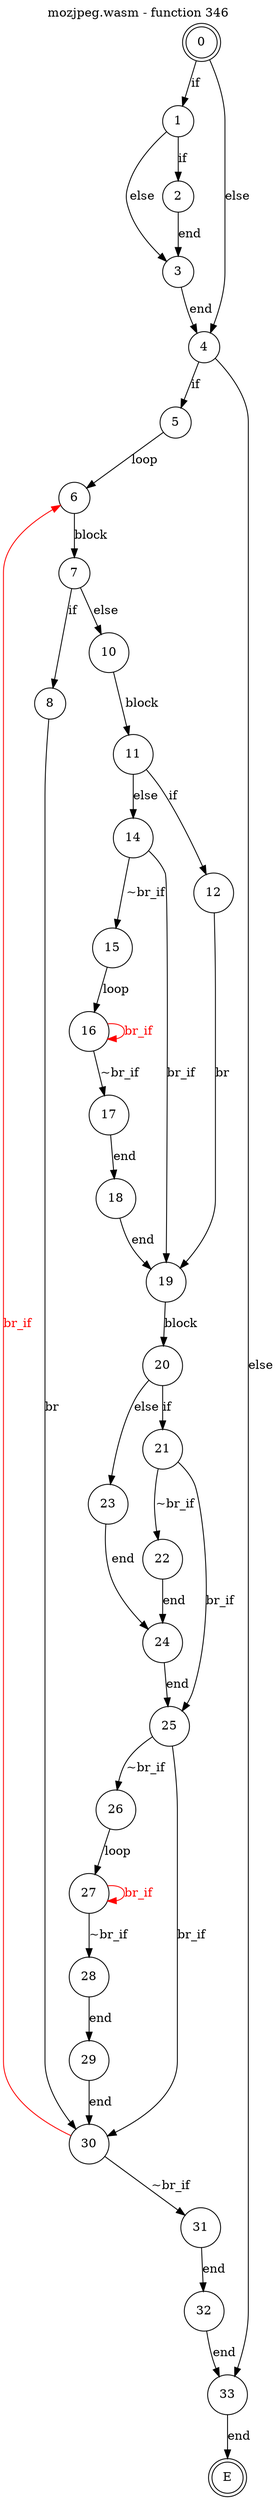 digraph finite_state_machine {
    label = "mozjpeg.wasm - function 346"
    labelloc =  t
    labelfontsize = 16
    labelfontcolor = black
    labelfontname = "Helvetica"
    node [shape = doublecircle]; 0 E ;
    node [shape = circle];
    0 -> 1[label="if"];
    0 -> 4[label="else"];
    1 -> 2[label="if"];
    1 -> 3[label="else"];
    2 -> 3[label="end"];
    3 -> 4[label="end"];
    4 -> 5[label="if"];
    4 -> 33[label="else"];
    5 -> 6[label="loop"];
    6 -> 7[label="block"];
    7 -> 8[label="if"];
    7 -> 10[label="else"];
    8 -> 30[label="br"];
    10 -> 11[label="block"];
    11 -> 12[label="if"];
    11 -> 14[label="else"];
    12 -> 19[label="br"];
    14 -> 15[label="~br_if"];
    14 -> 19[label="br_if"];
    15 -> 16[label="loop"];
    16 -> 17[label="~br_if"];
    16 -> 16[color="red" fontcolor="red" label="br_if"];
    17 -> 18[label="end"];
    18 -> 19[label="end"];
    19 -> 20[label="block"];
    20 -> 21[label="if"];
    20 -> 23[label="else"];
    21 -> 22[label="~br_if"];
    21 -> 25[label="br_if"];
    22 -> 24[label="end"];
    23 -> 24[label="end"];
    24 -> 25[label="end"];
    25 -> 26[label="~br_if"];
    25 -> 30[label="br_if"];
    26 -> 27[label="loop"];
    27 -> 28[label="~br_if"];
    27 -> 27[color="red" fontcolor="red" label="br_if"];
    28 -> 29[label="end"];
    29 -> 30[label="end"];
    30 -> 31[label="~br_if"];
    30 -> 6[color="red" fontcolor="red" label="br_if"];
    31 -> 32[label="end"];
    32 -> 33[label="end"];
    33 -> E[label="end"];
}
